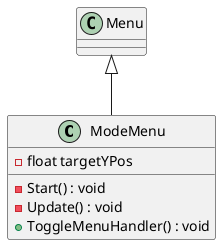 @startuml
class ModeMenu {
    - float targetYPos
    - Start() : void
    - Update() : void
    + ToggleMenuHandler() : void
}
Menu <|-- ModeMenu
@enduml
